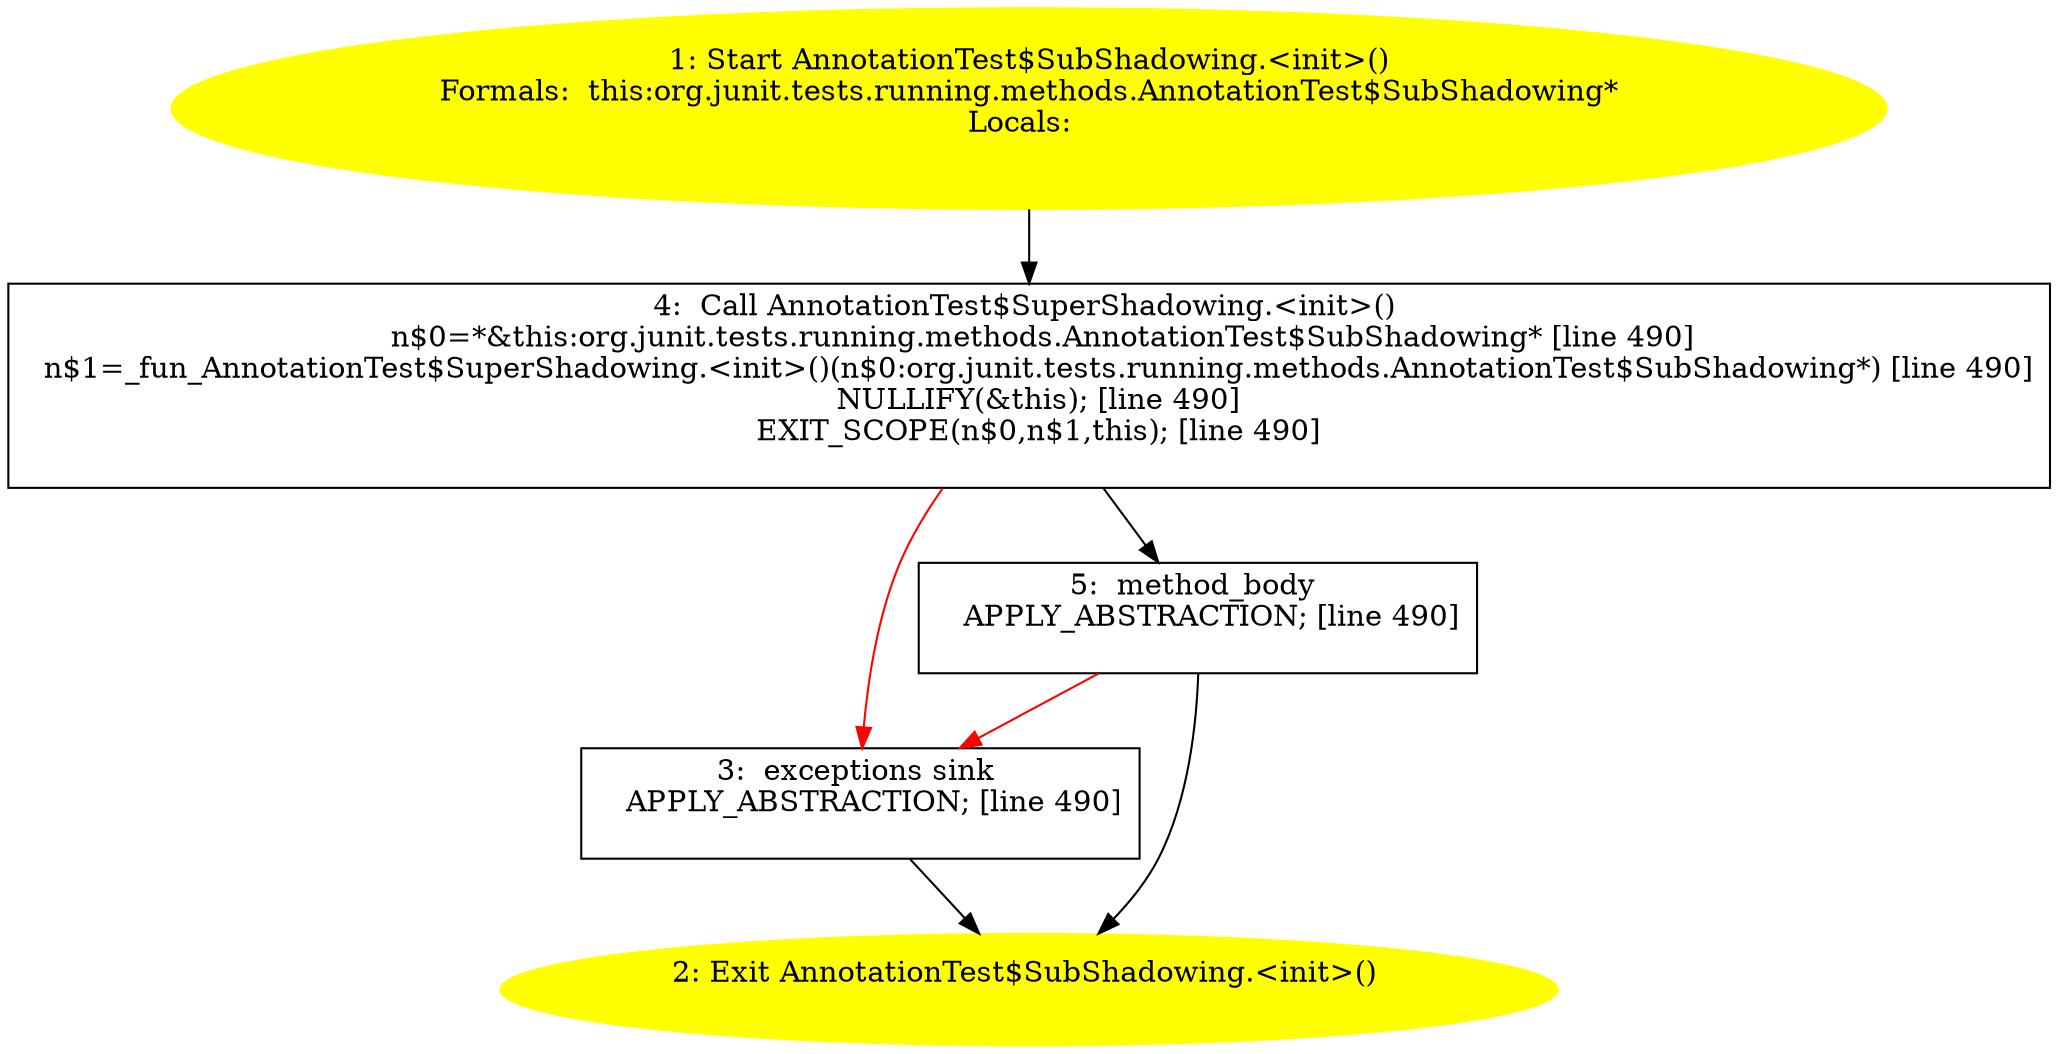 /* @generated */
digraph cfg {
"org.junit.tests.running.methods.AnnotationTest$SubShadowing.<init>().7947cfdb32c6c199b8916cc95ab67a3c_1" [label="1: Start AnnotationTest$SubShadowing.<init>()\nFormals:  this:org.junit.tests.running.methods.AnnotationTest$SubShadowing*\nLocals:  \n  " color=yellow style=filled]
	

	 "org.junit.tests.running.methods.AnnotationTest$SubShadowing.<init>().7947cfdb32c6c199b8916cc95ab67a3c_1" -> "org.junit.tests.running.methods.AnnotationTest$SubShadowing.<init>().7947cfdb32c6c199b8916cc95ab67a3c_4" ;
"org.junit.tests.running.methods.AnnotationTest$SubShadowing.<init>().7947cfdb32c6c199b8916cc95ab67a3c_2" [label="2: Exit AnnotationTest$SubShadowing.<init>() \n  " color=yellow style=filled]
	

"org.junit.tests.running.methods.AnnotationTest$SubShadowing.<init>().7947cfdb32c6c199b8916cc95ab67a3c_3" [label="3:  exceptions sink \n   APPLY_ABSTRACTION; [line 490]\n " shape="box"]
	

	 "org.junit.tests.running.methods.AnnotationTest$SubShadowing.<init>().7947cfdb32c6c199b8916cc95ab67a3c_3" -> "org.junit.tests.running.methods.AnnotationTest$SubShadowing.<init>().7947cfdb32c6c199b8916cc95ab67a3c_2" ;
"org.junit.tests.running.methods.AnnotationTest$SubShadowing.<init>().7947cfdb32c6c199b8916cc95ab67a3c_4" [label="4:  Call AnnotationTest$SuperShadowing.<init>() \n   n$0=*&this:org.junit.tests.running.methods.AnnotationTest$SubShadowing* [line 490]\n  n$1=_fun_AnnotationTest$SuperShadowing.<init>()(n$0:org.junit.tests.running.methods.AnnotationTest$SubShadowing*) [line 490]\n  NULLIFY(&this); [line 490]\n  EXIT_SCOPE(n$0,n$1,this); [line 490]\n " shape="box"]
	

	 "org.junit.tests.running.methods.AnnotationTest$SubShadowing.<init>().7947cfdb32c6c199b8916cc95ab67a3c_4" -> "org.junit.tests.running.methods.AnnotationTest$SubShadowing.<init>().7947cfdb32c6c199b8916cc95ab67a3c_5" ;
	 "org.junit.tests.running.methods.AnnotationTest$SubShadowing.<init>().7947cfdb32c6c199b8916cc95ab67a3c_4" -> "org.junit.tests.running.methods.AnnotationTest$SubShadowing.<init>().7947cfdb32c6c199b8916cc95ab67a3c_3" [color="red" ];
"org.junit.tests.running.methods.AnnotationTest$SubShadowing.<init>().7947cfdb32c6c199b8916cc95ab67a3c_5" [label="5:  method_body \n   APPLY_ABSTRACTION; [line 490]\n " shape="box"]
	

	 "org.junit.tests.running.methods.AnnotationTest$SubShadowing.<init>().7947cfdb32c6c199b8916cc95ab67a3c_5" -> "org.junit.tests.running.methods.AnnotationTest$SubShadowing.<init>().7947cfdb32c6c199b8916cc95ab67a3c_2" ;
	 "org.junit.tests.running.methods.AnnotationTest$SubShadowing.<init>().7947cfdb32c6c199b8916cc95ab67a3c_5" -> "org.junit.tests.running.methods.AnnotationTest$SubShadowing.<init>().7947cfdb32c6c199b8916cc95ab67a3c_3" [color="red" ];
}
